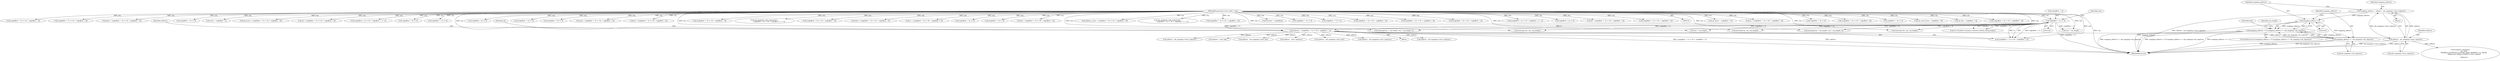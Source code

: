 digraph "0_libmodbus_5ccdf5ef79d742640355d1132fa9e2abc7fbaefc@integer" {
"1000618" [label="(Call,mapping_address = address - mb_mapping->start_registers)"];
"1000620" [label="(Call,address - mb_mapping->start_registers)"];
"1000160" [label="(Call,address = (req[offset + 1] << 8) + req[offset + 2])"];
"1000163" [label="(Call,req[offset + 1] << 8)"];
"1000116" [label="(MethodParameterIn,const uint8_t *req)"];
"1000627" [label="(Call,mapping_address < 0)"];
"1000626" [label="(Call,mapping_address < 0 || mapping_address >= mb_mapping->nb_registers)"];
"1000630" [label="(Call,mapping_address >= mb_mapping->nb_registers)"];
"1000263" [label="(Call,address - start_bits)"];
"1000824" [label="(Call,nb_bytes = req[offset + 5])"];
"1000163" [label="(Call,req[offset + 1] << 8)"];
"1000116" [label="(MethodParameterIn,const uint8_t *req)"];
"1000245" [label="(Call,nb = (req[offset + 3] << 8) + req[offset + 4])"];
"1001112" [label="(Call,memcpy(rsp, req, req_length))"];
"1000161" [label="(Identifier,address)"];
"1000686" [label="(Call,req[offset + 3] << 8)"];
"1000618" [label="(Call,mapping_address = address - mb_mapping->start_registers)"];
"1001083" [label="(Call,(req[offset + 5] << 8) + req[offset + 6])"];
"1001126" [label="(Call,req[offset + 3] << 8)"];
"1000529" [label="(Call,address - mb_mapping->start_bits)"];
"1000625" [label="(ControlStructure,if (mapping_address < 0 || mapping_address >= mb_mapping->nb_registers))"];
"1001171" [label="(Call,nb_write_bytes = req[offset + 9])"];
"1000699" [label="(Call,nb_bits = req[offset + 5])"];
"1001410" [label="(MethodReturn,int)"];
"1000810" [label="(Call,(req[offset + 3] << 8) + req[offset + 4])"];
"1000652" [label="(Call,(req[offset + 3] << 8) + req[offset + 4])"];
"1001157" [label="(Call,(req[offset + 7] << 8) + req[offset + 8])"];
"1000627" [label="(Call,mapping_address < 0)"];
"1000559" [label="(Call,data = (req[offset + 3] << 8) + req[offset + 4])"];
"1000621" [label="(Identifier,address)"];
"1000793" [label="(Call,memcpy(rsp + rsp_length, req + rsp_length, 4))"];
"1000177" [label="(Identifier,sft)"];
"1000620" [label="(Call,address - mb_mapping->start_registers)"];
"1000811" [label="(Call,req[offset + 3] << 8)"];
"1000148" [label="(Call,slave = req[offset - 1])"];
"1000418" [label="(Call,address - start_registers)"];
"1001155" [label="(Call,nb_write = (req[offset + 7] << 8) + req[offset + 8])"];
"1001123" [label="(Call,nb = (req[offset + 3] << 8) + req[offset + 4])"];
"1001327" [label="(Call,(req[offset + j] << 8) + req[offset + j + 1])"];
"1000709" [label="(Call,address - mb_mapping->start_bits)"];
"1000164" [label="(Call,req[offset + 1])"];
"1001084" [label="(Call,req[offset + 5] << 8)"];
"1001068" [label="(Call,req[offset + 3] << 8)"];
"1000834" [label="(Call,address - mb_mapping->start_registers)"];
"1000797" [label="(Call,req + rsp_length)"];
"1001328" [label="(Call,req[offset + j] << 8)"];
"1000949" [label="(Call,memcpy(rsp + rsp_length, req + rsp_length, 4))"];
"1000160" [label="(Call,address = (req[offset + 1] << 8) + req[offset + 2])"];
"1000630" [label="(Call,mapping_address >= mb_mapping->nb_registers)"];
"1000119" [label="(Block,)"];
"1000403" [label="(Call,req[offset + 3] << 8)"];
"1001142" [label="(Call,req[offset + 5] << 8)"];
"1000651" [label="(Identifier,data)"];
"1001065" [label="(Call,and = (req[offset + 3] << 8) + req[offset + 4])"];
"1000619" [label="(Identifier,mapping_address)"];
"1000622" [label="(Call,mb_mapping->start_registers)"];
"1000808" [label="(Call,nb = (req[offset + 3] << 8) + req[offset + 4])"];
"1000169" [label="(Literal,8)"];
"1000189" [label="(Call,ctx->backend->prepare_response_tid(req, &req_length))"];
"1000628" [label="(Identifier,mapping_address)"];
"1000247" [label="(Call,(req[offset + 3] << 8) + req[offset + 4])"];
"1000922" [label="(Call,mb_mapping->tab_registers[i] =\n                    (req[offset + j] << 8) + req[offset + j + 1])"];
"1001141" [label="(Call,(req[offset + 5] << 8) + req[offset + 6])"];
"1000650" [label="(Call,data = (req[offset + 3] << 8) + req[offset + 4])"];
"1001081" [label="(Call,or = (req[offset + 5] << 8) + req[offset + 6])"];
"1000626" [label="(Call,mapping_address < 0 || mapping_address >= mb_mapping->nb_registers)"];
"1000171" [label="(Identifier,req)"];
"1000638" [label="(Call,response_exception(\n                ctx, &sft,\n                MODBUS_EXCEPTION_ILLEGAL_DATA_ADDRESS, rsp, FALSE,\n                \"Illegal data address 0x%0X in write_register\n\",\n                address))"];
"1000248" [label="(Call,req[offset + 3] << 8)"];
"1000653" [label="(Call,req[offset + 3] << 8)"];
"1000683" [label="(Call,nb = (req[offset + 3] << 8) + req[offset + 4])"];
"1000953" [label="(Call,req + rsp_length)"];
"1001139" [label="(Call,address_write = (req[offset + 5] << 8) + req[offset + 6])"];
"1001321" [label="(Call,mb_mapping->tab_registers[i] =\n                    (req[offset + j] << 8) + req[offset + j + 1])"];
"1001125" [label="(Call,(req[offset + 3] << 8) + req[offset + 4])"];
"1000162" [label="(Call,(req[offset + 1] << 8) + req[offset + 2])"];
"1000155" [label="(Call,function = req[offset])"];
"1000562" [label="(Call,req[offset + 3] << 8)"];
"1001158" [label="(Call,req[offset + 7] << 8)"];
"1000616" [label="(Block,)"];
"1000672" [label="(Call,memcpy(rsp, req, req_length))"];
"1000402" [label="(Call,(req[offset + 3] << 8) + req[offset + 4])"];
"1001067" [label="(Call,(req[offset + 3] << 8) + req[offset + 4])"];
"1000685" [label="(Call,(req[offset + 3] << 8) + req[offset + 4])"];
"1000593" [label="(Call,memcpy(rsp, req, req_length))"];
"1000928" [label="(Call,(req[offset + j] << 8) + req[offset + j + 1])"];
"1000632" [label="(Call,mb_mapping->nb_registers)"];
"1000929" [label="(Call,req[offset + j] << 8)"];
"1000631" [label="(Identifier,mapping_address)"];
"1001027" [label="(Call,address - mb_mapping->start_registers)"];
"1000637" [label="(Identifier,rsp_length)"];
"1000400" [label="(Call,nb = (req[offset + 3] << 8) + req[offset + 4])"];
"1000561" [label="(Call,(req[offset + 3] << 8) + req[offset + 4])"];
"1001181" [label="(Call,address - mb_mapping->start_registers)"];
"1000629" [label="(Literal,0)"];
"1000618" -> "1000616"  [label="AST: "];
"1000618" -> "1000620"  [label="CFG: "];
"1000619" -> "1000618"  [label="AST: "];
"1000620" -> "1000618"  [label="AST: "];
"1000628" -> "1000618"  [label="CFG: "];
"1000618" -> "1001410"  [label="DDG: address - mb_mapping->start_registers"];
"1000620" -> "1000618"  [label="DDG: address"];
"1000620" -> "1000618"  [label="DDG: mb_mapping->start_registers"];
"1000618" -> "1000627"  [label="DDG: mapping_address"];
"1000620" -> "1000622"  [label="CFG: "];
"1000621" -> "1000620"  [label="AST: "];
"1000622" -> "1000620"  [label="AST: "];
"1000620" -> "1001410"  [label="DDG: mb_mapping->start_registers"];
"1000620" -> "1001410"  [label="DDG: address"];
"1000160" -> "1000620"  [label="DDG: address"];
"1000620" -> "1000638"  [label="DDG: address"];
"1000160" -> "1000119"  [label="AST: "];
"1000160" -> "1000162"  [label="CFG: "];
"1000161" -> "1000160"  [label="AST: "];
"1000162" -> "1000160"  [label="AST: "];
"1000177" -> "1000160"  [label="CFG: "];
"1000160" -> "1001410"  [label="DDG: (req[offset + 1] << 8) + req[offset + 2]"];
"1000160" -> "1001410"  [label="DDG: address"];
"1000163" -> "1000160"  [label="DDG: req[offset + 1]"];
"1000163" -> "1000160"  [label="DDG: 8"];
"1000116" -> "1000160"  [label="DDG: req"];
"1000160" -> "1000263"  [label="DDG: address"];
"1000160" -> "1000418"  [label="DDG: address"];
"1000160" -> "1000529"  [label="DDG: address"];
"1000160" -> "1000709"  [label="DDG: address"];
"1000160" -> "1000834"  [label="DDG: address"];
"1000160" -> "1001027"  [label="DDG: address"];
"1000160" -> "1001181"  [label="DDG: address"];
"1000163" -> "1000162"  [label="AST: "];
"1000163" -> "1000169"  [label="CFG: "];
"1000164" -> "1000163"  [label="AST: "];
"1000169" -> "1000163"  [label="AST: "];
"1000171" -> "1000163"  [label="CFG: "];
"1000163" -> "1001410"  [label="DDG: req[offset + 1]"];
"1000163" -> "1000162"  [label="DDG: req[offset + 1]"];
"1000163" -> "1000162"  [label="DDG: 8"];
"1000116" -> "1000163"  [label="DDG: req"];
"1000163" -> "1000189"  [label="DDG: req[offset + 1]"];
"1000163" -> "1000593"  [label="DDG: req[offset + 1]"];
"1000163" -> "1000672"  [label="DDG: req[offset + 1]"];
"1000163" -> "1000793"  [label="DDG: req[offset + 1]"];
"1000163" -> "1000797"  [label="DDG: req[offset + 1]"];
"1000163" -> "1000949"  [label="DDG: req[offset + 1]"];
"1000163" -> "1000953"  [label="DDG: req[offset + 1]"];
"1000163" -> "1001112"  [label="DDG: req[offset + 1]"];
"1000116" -> "1000114"  [label="AST: "];
"1000116" -> "1001410"  [label="DDG: req"];
"1000116" -> "1000148"  [label="DDG: req"];
"1000116" -> "1000155"  [label="DDG: req"];
"1000116" -> "1000162"  [label="DDG: req"];
"1000116" -> "1000189"  [label="DDG: req"];
"1000116" -> "1000245"  [label="DDG: req"];
"1000116" -> "1000248"  [label="DDG: req"];
"1000116" -> "1000247"  [label="DDG: req"];
"1000116" -> "1000400"  [label="DDG: req"];
"1000116" -> "1000403"  [label="DDG: req"];
"1000116" -> "1000402"  [label="DDG: req"];
"1000116" -> "1000559"  [label="DDG: req"];
"1000116" -> "1000562"  [label="DDG: req"];
"1000116" -> "1000561"  [label="DDG: req"];
"1000116" -> "1000593"  [label="DDG: req"];
"1000116" -> "1000650"  [label="DDG: req"];
"1000116" -> "1000653"  [label="DDG: req"];
"1000116" -> "1000652"  [label="DDG: req"];
"1000116" -> "1000672"  [label="DDG: req"];
"1000116" -> "1000683"  [label="DDG: req"];
"1000116" -> "1000686"  [label="DDG: req"];
"1000116" -> "1000685"  [label="DDG: req"];
"1000116" -> "1000699"  [label="DDG: req"];
"1000116" -> "1000793"  [label="DDG: req"];
"1000116" -> "1000797"  [label="DDG: req"];
"1000116" -> "1000808"  [label="DDG: req"];
"1000116" -> "1000811"  [label="DDG: req"];
"1000116" -> "1000810"  [label="DDG: req"];
"1000116" -> "1000824"  [label="DDG: req"];
"1000116" -> "1000922"  [label="DDG: req"];
"1000116" -> "1000929"  [label="DDG: req"];
"1000116" -> "1000928"  [label="DDG: req"];
"1000116" -> "1000949"  [label="DDG: req"];
"1000116" -> "1000953"  [label="DDG: req"];
"1000116" -> "1001065"  [label="DDG: req"];
"1000116" -> "1001068"  [label="DDG: req"];
"1000116" -> "1001067"  [label="DDG: req"];
"1000116" -> "1001081"  [label="DDG: req"];
"1000116" -> "1001084"  [label="DDG: req"];
"1000116" -> "1001083"  [label="DDG: req"];
"1000116" -> "1001112"  [label="DDG: req"];
"1000116" -> "1001123"  [label="DDG: req"];
"1000116" -> "1001126"  [label="DDG: req"];
"1000116" -> "1001125"  [label="DDG: req"];
"1000116" -> "1001139"  [label="DDG: req"];
"1000116" -> "1001142"  [label="DDG: req"];
"1000116" -> "1001141"  [label="DDG: req"];
"1000116" -> "1001155"  [label="DDG: req"];
"1000116" -> "1001158"  [label="DDG: req"];
"1000116" -> "1001157"  [label="DDG: req"];
"1000116" -> "1001171"  [label="DDG: req"];
"1000116" -> "1001321"  [label="DDG: req"];
"1000116" -> "1001328"  [label="DDG: req"];
"1000116" -> "1001327"  [label="DDG: req"];
"1000627" -> "1000626"  [label="AST: "];
"1000627" -> "1000629"  [label="CFG: "];
"1000628" -> "1000627"  [label="AST: "];
"1000629" -> "1000627"  [label="AST: "];
"1000631" -> "1000627"  [label="CFG: "];
"1000626" -> "1000627"  [label="CFG: "];
"1000627" -> "1001410"  [label="DDG: mapping_address"];
"1000627" -> "1000626"  [label="DDG: mapping_address"];
"1000627" -> "1000626"  [label="DDG: 0"];
"1000627" -> "1000630"  [label="DDG: mapping_address"];
"1000626" -> "1000625"  [label="AST: "];
"1000626" -> "1000630"  [label="CFG: "];
"1000630" -> "1000626"  [label="AST: "];
"1000637" -> "1000626"  [label="CFG: "];
"1000651" -> "1000626"  [label="CFG: "];
"1000626" -> "1001410"  [label="DDG: mapping_address >= mb_mapping->nb_registers"];
"1000626" -> "1001410"  [label="DDG: mapping_address < 0 || mapping_address >= mb_mapping->nb_registers"];
"1000626" -> "1001410"  [label="DDG: mapping_address < 0"];
"1000630" -> "1000626"  [label="DDG: mapping_address"];
"1000630" -> "1000626"  [label="DDG: mb_mapping->nb_registers"];
"1000630" -> "1000632"  [label="CFG: "];
"1000631" -> "1000630"  [label="AST: "];
"1000632" -> "1000630"  [label="AST: "];
"1000630" -> "1001410"  [label="DDG: mb_mapping->nb_registers"];
"1000630" -> "1001410"  [label="DDG: mapping_address"];
}
